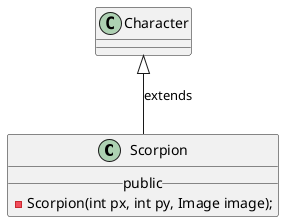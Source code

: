 @startuml


class Scorpion{
__ public __
- Scorpion(int px, int py, Image image);
}
Character <|-- Scorpion : extends

@enduml